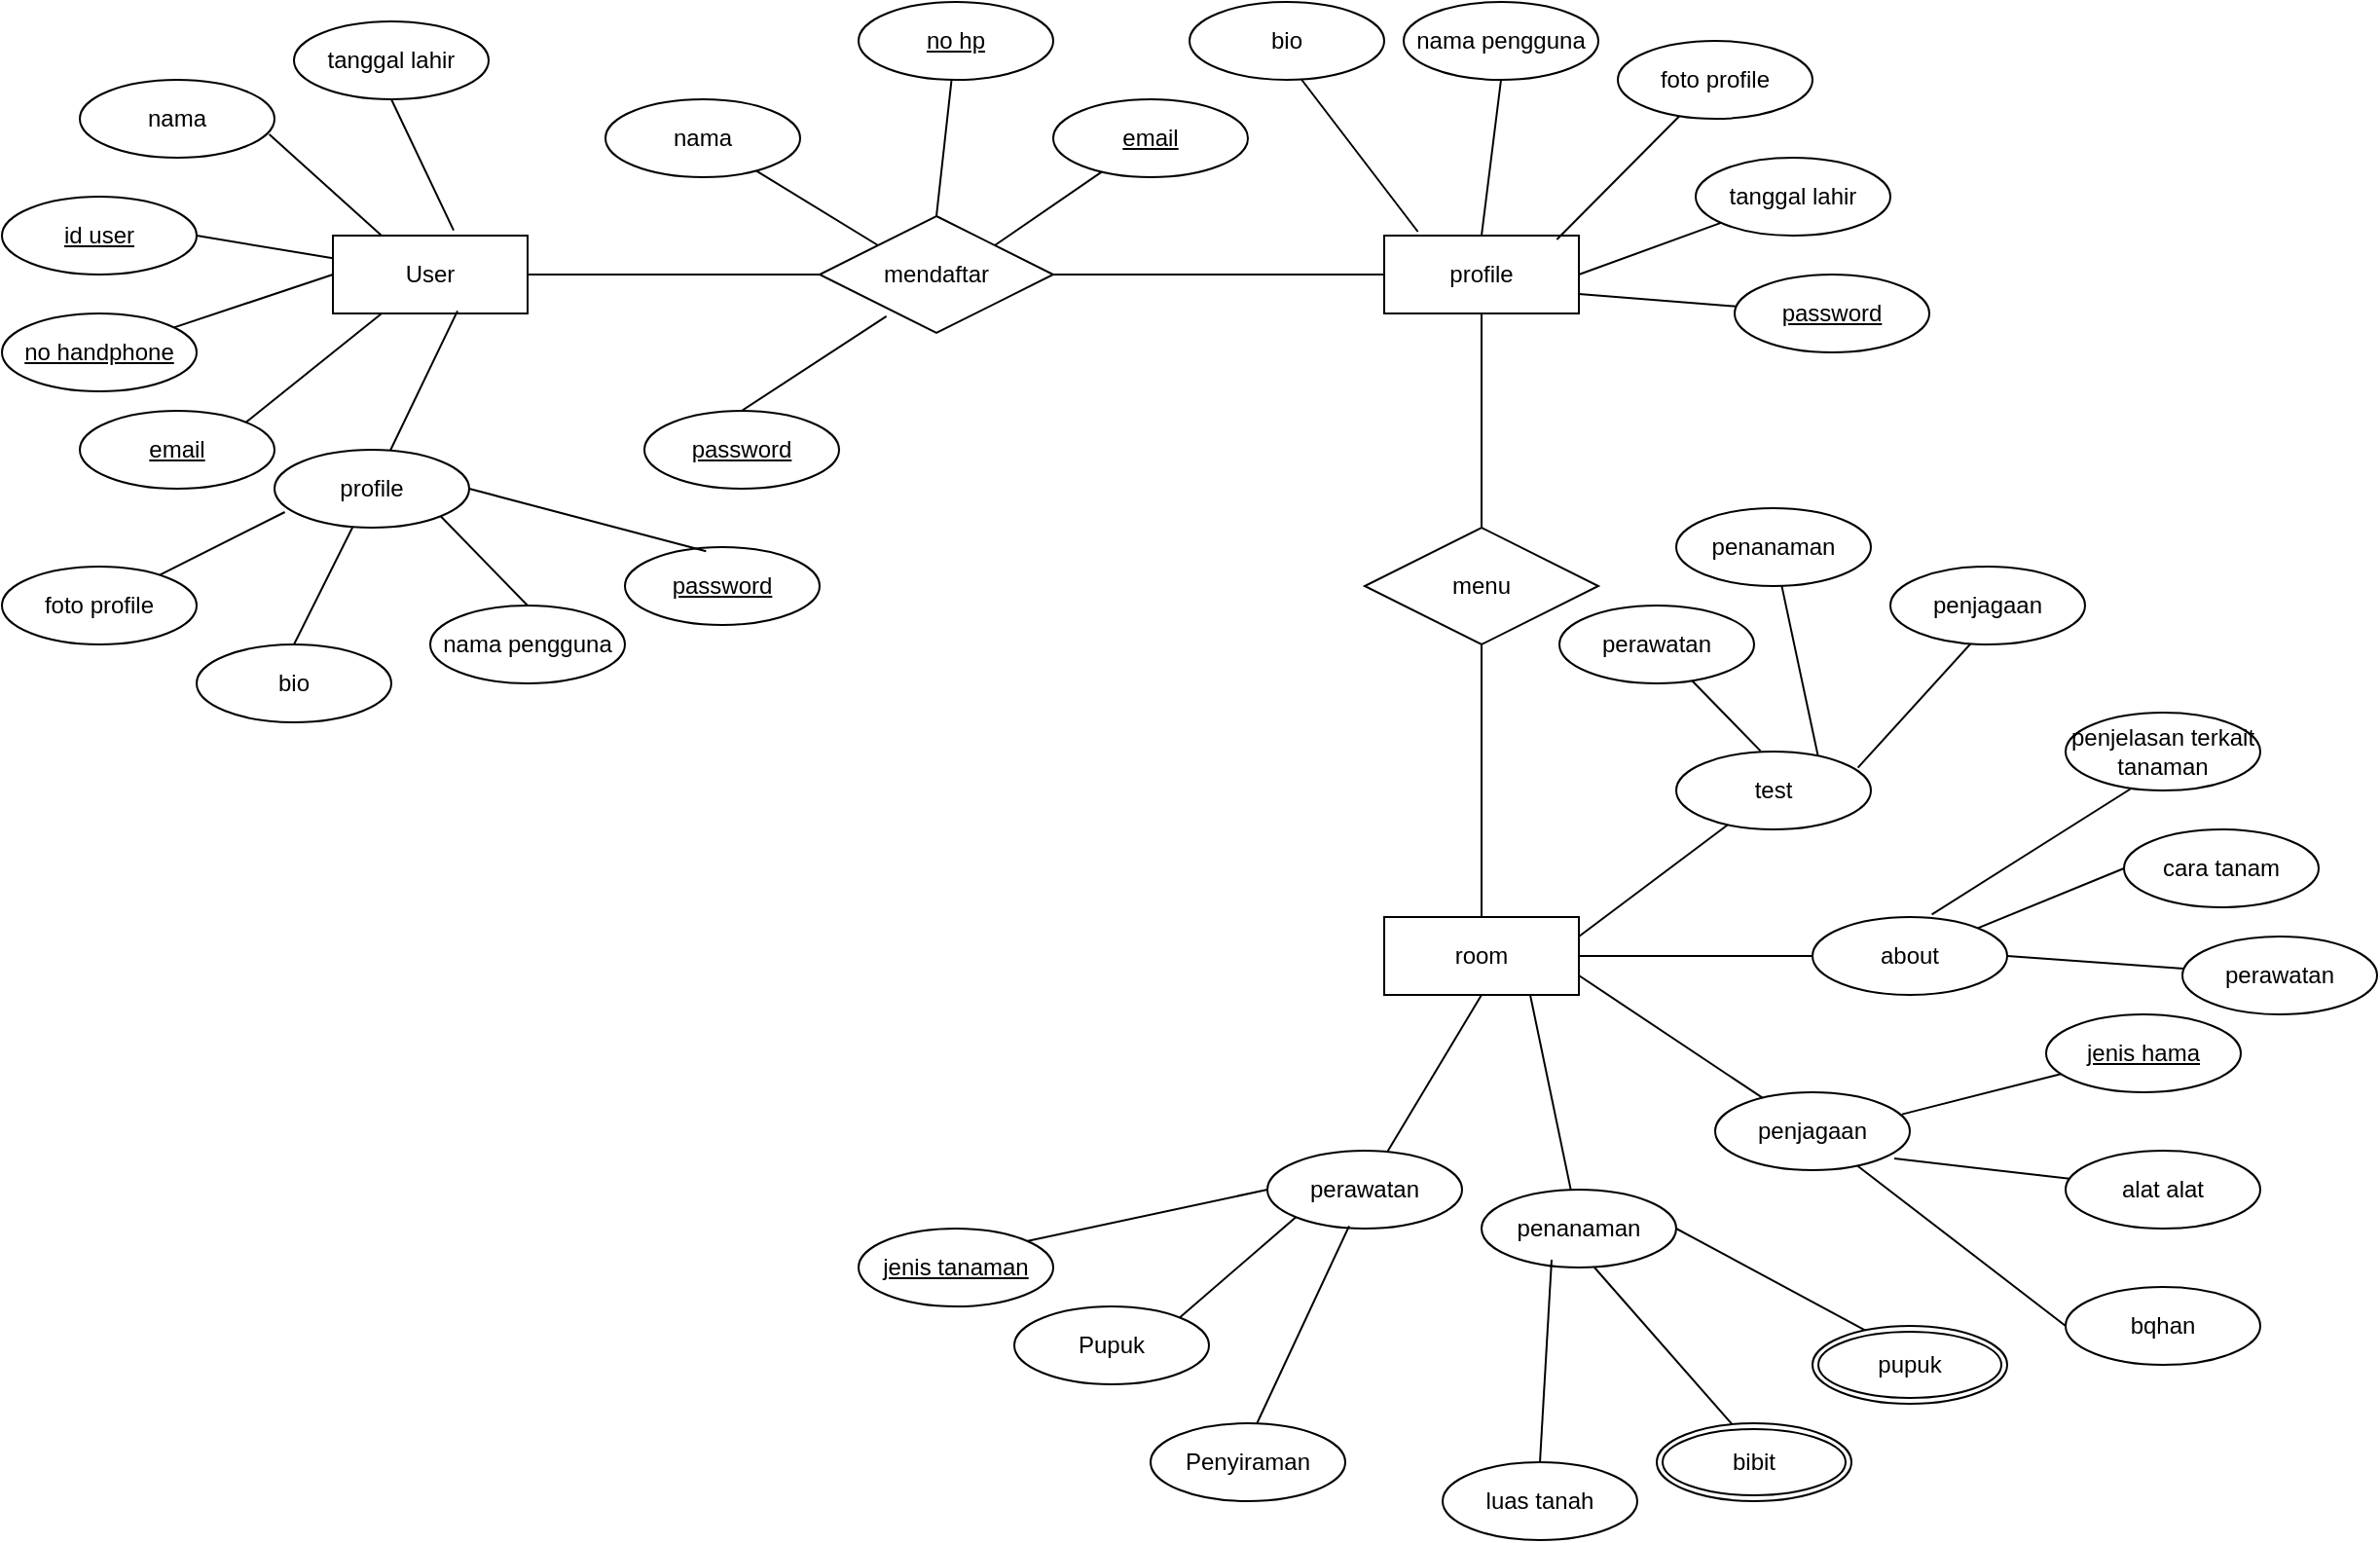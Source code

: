 <mxfile version="24.9.0">
  <diagram name="Page-1" id="0F6fi1nZjLuEXQu72_Sx">
    <mxGraphModel dx="2585" dy="1030" grid="1" gridSize="10" guides="1" tooltips="1" connect="1" arrows="1" fold="1" page="1" pageScale="1" pageWidth="1100" pageHeight="850" math="0" shadow="0">
      <root>
        <mxCell id="0" />
        <mxCell id="1" parent="0" />
        <mxCell id="apQnh0DDiQVyJaAQIJS3-1" value="User" style="whiteSpace=wrap;html=1;align=center;" parent="1" vertex="1">
          <mxGeometry x="230" y="160" width="100" height="40" as="geometry" />
        </mxCell>
        <mxCell id="apQnh0DDiQVyJaAQIJS3-2" value="nama" style="ellipse;whiteSpace=wrap;html=1;align=center;" parent="1" vertex="1">
          <mxGeometry x="100" y="80" width="100" height="40" as="geometry" />
        </mxCell>
        <mxCell id="apQnh0DDiQVyJaAQIJS3-3" value="tanggal lahir" style="ellipse;whiteSpace=wrap;html=1;align=center;" parent="1" vertex="1">
          <mxGeometry x="210" y="50" width="100" height="40" as="geometry" />
        </mxCell>
        <mxCell id="apQnh0DDiQVyJaAQIJS3-5" value="id user" style="ellipse;whiteSpace=wrap;html=1;align=center;fontStyle=4;" parent="1" vertex="1">
          <mxGeometry x="60" y="140" width="100" height="40" as="geometry" />
        </mxCell>
        <mxCell id="apQnh0DDiQVyJaAQIJS3-6" value="" style="endArrow=none;html=1;rounded=0;exitX=0.5;exitY=1;exitDx=0;exitDy=0;entryX=0.62;entryY=-0.067;entryDx=0;entryDy=0;entryPerimeter=0;" parent="1" source="apQnh0DDiQVyJaAQIJS3-3" target="apQnh0DDiQVyJaAQIJS3-1" edge="1">
          <mxGeometry relative="1" as="geometry">
            <mxPoint x="280" y="159.5" as="sourcePoint" />
            <mxPoint x="440" y="159.5" as="targetPoint" />
          </mxGeometry>
        </mxCell>
        <mxCell id="apQnh0DDiQVyJaAQIJS3-7" value="" style="endArrow=none;html=1;rounded=0;" parent="1" target="apQnh0DDiQVyJaAQIJS3-1" edge="1">
          <mxGeometry relative="1" as="geometry">
            <mxPoint x="160" y="160" as="sourcePoint" />
            <mxPoint x="320" y="160" as="targetPoint" />
          </mxGeometry>
        </mxCell>
        <mxCell id="apQnh0DDiQVyJaAQIJS3-8" value="" style="endArrow=none;html=1;rounded=0;entryX=0.25;entryY=0;entryDx=0;entryDy=0;exitX=0.973;exitY=0.7;exitDx=0;exitDy=0;exitPerimeter=0;" parent="1" source="apQnh0DDiQVyJaAQIJS3-2" target="apQnh0DDiQVyJaAQIJS3-1" edge="1">
          <mxGeometry relative="1" as="geometry">
            <mxPoint x="200" y="110" as="sourcePoint" />
            <mxPoint x="360" y="110" as="targetPoint" />
          </mxGeometry>
        </mxCell>
        <mxCell id="apQnh0DDiQVyJaAQIJS3-9" value="mendaftar" style="shape=rhombus;perimeter=rhombusPerimeter;whiteSpace=wrap;html=1;align=center;" parent="1" vertex="1">
          <mxGeometry x="480" y="150" width="120" height="60" as="geometry" />
        </mxCell>
        <mxCell id="apQnh0DDiQVyJaAQIJS3-10" value="" style="endArrow=none;html=1;rounded=0;entryX=0;entryY=0.5;entryDx=0;entryDy=0;" parent="1" source="apQnh0DDiQVyJaAQIJS3-11" target="apQnh0DDiQVyJaAQIJS3-1" edge="1">
          <mxGeometry relative="1" as="geometry">
            <mxPoint x="100" y="230" as="sourcePoint" />
            <mxPoint x="240" y="190" as="targetPoint" />
          </mxGeometry>
        </mxCell>
        <mxCell id="apQnh0DDiQVyJaAQIJS3-12" value="" style="endArrow=none;html=1;rounded=0;entryX=0;entryY=0.5;entryDx=0;entryDy=0;" parent="1" target="apQnh0DDiQVyJaAQIJS3-11" edge="1">
          <mxGeometry relative="1" as="geometry">
            <mxPoint x="100" y="230" as="sourcePoint" />
            <mxPoint x="230" y="180" as="targetPoint" />
          </mxGeometry>
        </mxCell>
        <mxCell id="apQnh0DDiQVyJaAQIJS3-11" value="no handphone" style="ellipse;whiteSpace=wrap;html=1;align=center;fontStyle=4;" parent="1" vertex="1">
          <mxGeometry x="60" y="200" width="100" height="40" as="geometry" />
        </mxCell>
        <mxCell id="apQnh0DDiQVyJaAQIJS3-14" value="email" style="ellipse;whiteSpace=wrap;html=1;align=center;fontStyle=4;" parent="1" vertex="1">
          <mxGeometry x="100" y="250" width="100" height="40" as="geometry" />
        </mxCell>
        <mxCell id="apQnh0DDiQVyJaAQIJS3-16" value="" style="endArrow=none;html=1;rounded=0;exitX=1;exitY=0;exitDx=0;exitDy=0;" parent="1" source="apQnh0DDiQVyJaAQIJS3-14" target="apQnh0DDiQVyJaAQIJS3-1" edge="1">
          <mxGeometry relative="1" as="geometry">
            <mxPoint x="480" y="280" as="sourcePoint" />
            <mxPoint x="640" y="280" as="targetPoint" />
          </mxGeometry>
        </mxCell>
        <mxCell id="apQnh0DDiQVyJaAQIJS3-17" value="" style="endArrow=none;html=1;rounded=0;exitX=1;exitY=0.5;exitDx=0;exitDy=0;" parent="1" source="apQnh0DDiQVyJaAQIJS3-1" target="apQnh0DDiQVyJaAQIJS3-9" edge="1">
          <mxGeometry relative="1" as="geometry">
            <mxPoint x="480" y="170" as="sourcePoint" />
            <mxPoint x="640" y="170" as="targetPoint" />
          </mxGeometry>
        </mxCell>
        <mxCell id="apQnh0DDiQVyJaAQIJS3-18" value="" style="endArrow=none;html=1;rounded=0;exitX=0;exitY=0;exitDx=0;exitDy=0;" parent="1" source="apQnh0DDiQVyJaAQIJS3-9" target="apQnh0DDiQVyJaAQIJS3-19" edge="1">
          <mxGeometry relative="1" as="geometry">
            <mxPoint x="490" y="170" as="sourcePoint" />
            <mxPoint x="450" y="110" as="targetPoint" />
          </mxGeometry>
        </mxCell>
        <mxCell id="apQnh0DDiQVyJaAQIJS3-19" value="nama" style="ellipse;whiteSpace=wrap;html=1;align=center;" parent="1" vertex="1">
          <mxGeometry x="370" y="90" width="100" height="40" as="geometry" />
        </mxCell>
        <mxCell id="apQnh0DDiQVyJaAQIJS3-21" value="no hp" style="ellipse;whiteSpace=wrap;html=1;align=center;fontStyle=4;" parent="1" vertex="1">
          <mxGeometry x="500" y="40" width="100" height="40" as="geometry" />
        </mxCell>
        <mxCell id="apQnh0DDiQVyJaAQIJS3-22" value="" style="endArrow=none;html=1;rounded=0;exitX=0.5;exitY=0;exitDx=0;exitDy=0;" parent="1" source="apQnh0DDiQVyJaAQIJS3-9" target="apQnh0DDiQVyJaAQIJS3-21" edge="1">
          <mxGeometry relative="1" as="geometry">
            <mxPoint x="480" y="230" as="sourcePoint" />
            <mxPoint x="640" y="230" as="targetPoint" />
          </mxGeometry>
        </mxCell>
        <mxCell id="apQnh0DDiQVyJaAQIJS3-23" value="" style="endArrow=none;html=1;rounded=0;exitX=1;exitY=0;exitDx=0;exitDy=0;" parent="1" source="apQnh0DDiQVyJaAQIJS3-9" target="apQnh0DDiQVyJaAQIJS3-24" edge="1">
          <mxGeometry relative="1" as="geometry">
            <mxPoint x="530" y="240" as="sourcePoint" />
            <mxPoint x="630" y="100" as="targetPoint" />
          </mxGeometry>
        </mxCell>
        <mxCell id="apQnh0DDiQVyJaAQIJS3-24" value="email" style="ellipse;whiteSpace=wrap;html=1;align=center;fontStyle=4;" parent="1" vertex="1">
          <mxGeometry x="600" y="90" width="100" height="40" as="geometry" />
        </mxCell>
        <mxCell id="apQnh0DDiQVyJaAQIJS3-25" value="" style="endArrow=none;html=1;rounded=0;exitX=1;exitY=0.5;exitDx=0;exitDy=0;" parent="1" source="apQnh0DDiQVyJaAQIJS3-9" edge="1">
          <mxGeometry relative="1" as="geometry">
            <mxPoint x="530" y="200" as="sourcePoint" />
            <mxPoint x="780" y="180" as="targetPoint" />
          </mxGeometry>
        </mxCell>
        <mxCell id="apQnh0DDiQVyJaAQIJS3-26" value="profile" style="whiteSpace=wrap;html=1;align=center;" parent="1" vertex="1">
          <mxGeometry x="770" y="160" width="100" height="40" as="geometry" />
        </mxCell>
        <mxCell id="apQnh0DDiQVyJaAQIJS3-27" value="" style="endArrow=none;html=1;rounded=0;exitX=0.64;exitY=0.967;exitDx=0;exitDy=0;exitPerimeter=0;" parent="1" source="apQnh0DDiQVyJaAQIJS3-1" target="apQnh0DDiQVyJaAQIJS3-28" edge="1">
          <mxGeometry relative="1" as="geometry">
            <mxPoint x="390" y="230" as="sourcePoint" />
            <mxPoint x="250" y="290" as="targetPoint" />
          </mxGeometry>
        </mxCell>
        <mxCell id="apQnh0DDiQVyJaAQIJS3-28" value="profile" style="ellipse;whiteSpace=wrap;html=1;align=center;" parent="1" vertex="1">
          <mxGeometry x="200" y="270" width="100" height="40" as="geometry" />
        </mxCell>
        <mxCell id="apQnh0DDiQVyJaAQIJS3-29" value="" style="endArrow=none;html=1;rounded=0;exitX=0.053;exitY=0.8;exitDx=0;exitDy=0;exitPerimeter=0;" parent="1" source="apQnh0DDiQVyJaAQIJS3-28" target="apQnh0DDiQVyJaAQIJS3-30" edge="1">
          <mxGeometry relative="1" as="geometry">
            <mxPoint x="390" y="230" as="sourcePoint" />
            <mxPoint x="120" y="340" as="targetPoint" />
          </mxGeometry>
        </mxCell>
        <mxCell id="apQnh0DDiQVyJaAQIJS3-30" value="foto profile" style="ellipse;whiteSpace=wrap;html=1;align=center;" parent="1" vertex="1">
          <mxGeometry x="60" y="330" width="100" height="40" as="geometry" />
        </mxCell>
        <mxCell id="apQnh0DDiQVyJaAQIJS3-32" value="bio" style="ellipse;whiteSpace=wrap;html=1;align=center;" parent="1" vertex="1">
          <mxGeometry x="160" y="370" width="100" height="40" as="geometry" />
        </mxCell>
        <mxCell id="apQnh0DDiQVyJaAQIJS3-34" value="" style="endArrow=none;html=1;rounded=0;entryX=0.5;entryY=0;entryDx=0;entryDy=0;" parent="1" source="apQnh0DDiQVyJaAQIJS3-28" target="apQnh0DDiQVyJaAQIJS3-32" edge="1">
          <mxGeometry relative="1" as="geometry">
            <mxPoint x="390" y="390" as="sourcePoint" />
            <mxPoint x="550" y="390" as="targetPoint" />
          </mxGeometry>
        </mxCell>
        <mxCell id="apQnh0DDiQVyJaAQIJS3-35" value="nama pengguna" style="ellipse;whiteSpace=wrap;html=1;align=center;" parent="1" vertex="1">
          <mxGeometry x="280" y="350" width="100" height="40" as="geometry" />
        </mxCell>
        <mxCell id="apQnh0DDiQVyJaAQIJS3-36" value="" style="endArrow=none;html=1;rounded=0;exitX=1;exitY=1;exitDx=0;exitDy=0;entryX=0.5;entryY=0;entryDx=0;entryDy=0;" parent="1" source="apQnh0DDiQVyJaAQIJS3-28" target="apQnh0DDiQVyJaAQIJS3-35" edge="1">
          <mxGeometry relative="1" as="geometry">
            <mxPoint x="400" y="300" as="sourcePoint" />
            <mxPoint x="560" y="300" as="targetPoint" />
          </mxGeometry>
        </mxCell>
        <mxCell id="apQnh0DDiQVyJaAQIJS3-37" value="" style="endArrow=none;html=1;rounded=0;exitX=0.173;exitY=-0.05;exitDx=0;exitDy=0;exitPerimeter=0;" parent="1" source="apQnh0DDiQVyJaAQIJS3-26" edge="1">
          <mxGeometry relative="1" as="geometry">
            <mxPoint x="920" y="280" as="sourcePoint" />
            <mxPoint x="720" y="70" as="targetPoint" />
          </mxGeometry>
        </mxCell>
        <mxCell id="apQnh0DDiQVyJaAQIJS3-38" value="bio" style="ellipse;whiteSpace=wrap;html=1;align=center;" parent="1" vertex="1">
          <mxGeometry x="670" y="40" width="100" height="40" as="geometry" />
        </mxCell>
        <mxCell id="apQnh0DDiQVyJaAQIJS3-39" value="" style="endArrow=none;html=1;rounded=0;entryX=0.5;entryY=0;entryDx=0;entryDy=0;exitX=0.5;exitY=1;exitDx=0;exitDy=0;" parent="1" source="apQnh0DDiQVyJaAQIJS3-40" target="apQnh0DDiQVyJaAQIJS3-26" edge="1">
          <mxGeometry relative="1" as="geometry">
            <mxPoint x="810" y="80" as="sourcePoint" />
            <mxPoint x="800" y="80" as="targetPoint" />
          </mxGeometry>
        </mxCell>
        <mxCell id="apQnh0DDiQVyJaAQIJS3-40" value="nama pengguna" style="ellipse;whiteSpace=wrap;html=1;align=center;" parent="1" vertex="1">
          <mxGeometry x="780" y="40" width="100" height="40" as="geometry" />
        </mxCell>
        <mxCell id="apQnh0DDiQVyJaAQIJS3-41" value="" style="endArrow=none;html=1;rounded=0;exitX=0.887;exitY=0.05;exitDx=0;exitDy=0;exitPerimeter=0;" parent="1" source="apQnh0DDiQVyJaAQIJS3-26" target="apQnh0DDiQVyJaAQIJS3-42" edge="1">
          <mxGeometry relative="1" as="geometry">
            <mxPoint x="960" y="240" as="sourcePoint" />
            <mxPoint x="940" y="80" as="targetPoint" />
          </mxGeometry>
        </mxCell>
        <mxCell id="apQnh0DDiQVyJaAQIJS3-42" value="foto profile" style="ellipse;whiteSpace=wrap;html=1;align=center;" parent="1" vertex="1">
          <mxGeometry x="890" y="60" width="100" height="40" as="geometry" />
        </mxCell>
        <mxCell id="apQnh0DDiQVyJaAQIJS3-43" value="" style="endArrow=none;html=1;rounded=0;exitX=1;exitY=0.5;exitDx=0;exitDy=0;" parent="1" source="apQnh0DDiQVyJaAQIJS3-26" target="apQnh0DDiQVyJaAQIJS3-44" edge="1">
          <mxGeometry relative="1" as="geometry">
            <mxPoint x="900" y="190" as="sourcePoint" />
            <mxPoint x="980" y="140" as="targetPoint" />
          </mxGeometry>
        </mxCell>
        <mxCell id="apQnh0DDiQVyJaAQIJS3-44" value="tanggal lahir" style="ellipse;whiteSpace=wrap;html=1;align=center;" parent="1" vertex="1">
          <mxGeometry x="930" y="120" width="100" height="40" as="geometry" />
        </mxCell>
        <mxCell id="apQnh0DDiQVyJaAQIJS3-45" value="" style="endArrow=none;html=1;rounded=0;exitX=1;exitY=0.75;exitDx=0;exitDy=0;" parent="1" source="apQnh0DDiQVyJaAQIJS3-26" edge="1">
          <mxGeometry relative="1" as="geometry">
            <mxPoint x="1000" y="210" as="sourcePoint" />
            <mxPoint x="950.83" y="196.37" as="targetPoint" />
          </mxGeometry>
        </mxCell>
        <mxCell id="apQnh0DDiQVyJaAQIJS3-47" value="password" style="ellipse;whiteSpace=wrap;html=1;align=center;fontStyle=4;" parent="1" vertex="1">
          <mxGeometry x="950" y="180" width="100" height="40" as="geometry" />
        </mxCell>
        <mxCell id="apQnh0DDiQVyJaAQIJS3-48" value="password" style="ellipse;whiteSpace=wrap;html=1;align=center;fontStyle=4;" parent="1" vertex="1">
          <mxGeometry x="380" y="320" width="100" height="40" as="geometry" />
        </mxCell>
        <mxCell id="apQnh0DDiQVyJaAQIJS3-49" value="" style="endArrow=none;html=1;rounded=0;exitX=1;exitY=0.5;exitDx=0;exitDy=0;entryX=0.417;entryY=0.054;entryDx=0;entryDy=0;entryPerimeter=0;" parent="1" source="apQnh0DDiQVyJaAQIJS3-28" target="apQnh0DDiQVyJaAQIJS3-48" edge="1">
          <mxGeometry relative="1" as="geometry">
            <mxPoint x="310" y="290" as="sourcePoint" />
            <mxPoint x="400" y="300" as="targetPoint" />
          </mxGeometry>
        </mxCell>
        <mxCell id="apQnh0DDiQVyJaAQIJS3-50" value="" style="endArrow=none;html=1;rounded=0;exitX=0.5;exitY=1;exitDx=0;exitDy=0;" parent="1" source="apQnh0DDiQVyJaAQIJS3-26" edge="1">
          <mxGeometry relative="1" as="geometry">
            <mxPoint x="800" y="240" as="sourcePoint" />
            <mxPoint x="820" y="320" as="targetPoint" />
          </mxGeometry>
        </mxCell>
        <mxCell id="apQnh0DDiQVyJaAQIJS3-51" value="menu" style="shape=rhombus;perimeter=rhombusPerimeter;whiteSpace=wrap;html=1;align=center;" parent="1" vertex="1">
          <mxGeometry x="760" y="310" width="120" height="60" as="geometry" />
        </mxCell>
        <mxCell id="apQnh0DDiQVyJaAQIJS3-53" value="password" style="ellipse;whiteSpace=wrap;html=1;align=center;fontStyle=4;" parent="1" vertex="1">
          <mxGeometry x="390" y="250" width="100" height="40" as="geometry" />
        </mxCell>
        <mxCell id="apQnh0DDiQVyJaAQIJS3-54" value="" style="endArrow=none;html=1;rounded=0;exitX=0.5;exitY=0;exitDx=0;exitDy=0;entryX=0.286;entryY=0.857;entryDx=0;entryDy=0;entryPerimeter=0;" parent="1" source="apQnh0DDiQVyJaAQIJS3-53" target="apQnh0DDiQVyJaAQIJS3-9" edge="1">
          <mxGeometry relative="1" as="geometry">
            <mxPoint x="600" y="190" as="sourcePoint" />
            <mxPoint x="760" y="190" as="targetPoint" />
          </mxGeometry>
        </mxCell>
        <mxCell id="apQnh0DDiQVyJaAQIJS3-55" value="" style="endArrow=none;html=1;rounded=0;entryX=0.5;entryY=1;entryDx=0;entryDy=0;" parent="1" target="apQnh0DDiQVyJaAQIJS3-51" edge="1">
          <mxGeometry relative="1" as="geometry">
            <mxPoint x="820" y="510" as="sourcePoint" />
            <mxPoint x="860" y="450" as="targetPoint" />
          </mxGeometry>
        </mxCell>
        <mxCell id="apQnh0DDiQVyJaAQIJS3-57" value="room" style="whiteSpace=wrap;html=1;align=center;" parent="1" vertex="1">
          <mxGeometry x="770" y="510" width="100" height="40" as="geometry" />
        </mxCell>
        <mxCell id="apQnh0DDiQVyJaAQIJS3-58" value="test" style="ellipse;whiteSpace=wrap;html=1;align=center;" parent="1" vertex="1">
          <mxGeometry x="920" y="425" width="100" height="40" as="geometry" />
        </mxCell>
        <mxCell id="apQnh0DDiQVyJaAQIJS3-59" value="" style="endArrow=none;html=1;rounded=0;entryX=1;entryY=0.25;entryDx=0;entryDy=0;" parent="1" source="apQnh0DDiQVyJaAQIJS3-58" target="apQnh0DDiQVyJaAQIJS3-57" edge="1">
          <mxGeometry relative="1" as="geometry">
            <mxPoint x="980" y="440" as="sourcePoint" />
            <mxPoint x="990" y="390" as="targetPoint" />
          </mxGeometry>
        </mxCell>
        <mxCell id="apQnh0DDiQVyJaAQIJS3-60" value="" style="endArrow=none;html=1;rounded=0;exitX=1;exitY=0.5;exitDx=0;exitDy=0;entryX=0;entryY=0.5;entryDx=0;entryDy=0;" parent="1" source="apQnh0DDiQVyJaAQIJS3-57" target="apQnh0DDiQVyJaAQIJS3-62" edge="1">
          <mxGeometry relative="1" as="geometry">
            <mxPoint x="880" y="540" as="sourcePoint" />
            <mxPoint x="950" y="510" as="targetPoint" />
          </mxGeometry>
        </mxCell>
        <mxCell id="apQnh0DDiQVyJaAQIJS3-62" value="about" style="ellipse;whiteSpace=wrap;html=1;align=center;" parent="1" vertex="1">
          <mxGeometry x="990" y="510" width="100" height="40" as="geometry" />
        </mxCell>
        <mxCell id="apQnh0DDiQVyJaAQIJS3-63" value="" style="endArrow=none;html=1;rounded=0;exitX=1;exitY=0.75;exitDx=0;exitDy=0;" parent="1" source="apQnh0DDiQVyJaAQIJS3-57" target="apQnh0DDiQVyJaAQIJS3-64" edge="1">
          <mxGeometry relative="1" as="geometry">
            <mxPoint x="870" y="560" as="sourcePoint" />
            <mxPoint x="1000" y="560" as="targetPoint" />
          </mxGeometry>
        </mxCell>
        <mxCell id="apQnh0DDiQVyJaAQIJS3-64" value="penjagaan" style="ellipse;whiteSpace=wrap;html=1;align=center;" parent="1" vertex="1">
          <mxGeometry x="940" y="600" width="100" height="40" as="geometry" />
        </mxCell>
        <mxCell id="apQnh0DDiQVyJaAQIJS3-65" value="penanaman" style="ellipse;whiteSpace=wrap;html=1;align=center;" parent="1" vertex="1">
          <mxGeometry x="820" y="650" width="100" height="40" as="geometry" />
        </mxCell>
        <mxCell id="apQnh0DDiQVyJaAQIJS3-68" value="" style="endArrow=none;html=1;rounded=0;exitX=0.75;exitY=1;exitDx=0;exitDy=0;" parent="1" source="apQnh0DDiQVyJaAQIJS3-57" target="apQnh0DDiQVyJaAQIJS3-65" edge="1">
          <mxGeometry relative="1" as="geometry">
            <mxPoint x="850" y="560" as="sourcePoint" />
            <mxPoint x="1080" y="610" as="targetPoint" />
          </mxGeometry>
        </mxCell>
        <mxCell id="apQnh0DDiQVyJaAQIJS3-69" value="" style="endArrow=none;html=1;rounded=0;exitX=0.5;exitY=1;exitDx=0;exitDy=0;" parent="1" source="apQnh0DDiQVyJaAQIJS3-57" target="apQnh0DDiQVyJaAQIJS3-70" edge="1">
          <mxGeometry relative="1" as="geometry">
            <mxPoint x="810" y="520" as="sourcePoint" />
            <mxPoint x="820" y="630" as="targetPoint" />
          </mxGeometry>
        </mxCell>
        <mxCell id="apQnh0DDiQVyJaAQIJS3-70" value="perawatan" style="ellipse;whiteSpace=wrap;html=1;align=center;" parent="1" vertex="1">
          <mxGeometry x="710" y="630" width="100" height="40" as="geometry" />
        </mxCell>
        <mxCell id="jAPxzFUOVxol9XaJ-HOr-2" value="luas tanah" style="ellipse;whiteSpace=wrap;html=1;align=center;" parent="1" vertex="1">
          <mxGeometry x="800" y="790" width="100" height="40" as="geometry" />
        </mxCell>
        <mxCell id="jAPxzFUOVxol9XaJ-HOr-4" value="" style="endArrow=none;html=1;rounded=0;exitX=0.58;exitY=1;exitDx=0;exitDy=0;exitPerimeter=0;entryX=0.3;entryY=0.05;entryDx=0;entryDy=0;entryPerimeter=0;" parent="1" source="apQnh0DDiQVyJaAQIJS3-65" edge="1">
          <mxGeometry relative="1" as="geometry">
            <mxPoint x="960" y="750" as="sourcePoint" />
            <mxPoint x="950" y="772" as="targetPoint" />
          </mxGeometry>
        </mxCell>
        <mxCell id="jAPxzFUOVxol9XaJ-HOr-5" value="" style="endArrow=none;html=1;rounded=0;entryX=0.5;entryY=0;entryDx=0;entryDy=0;exitX=0.36;exitY=0.9;exitDx=0;exitDy=0;exitPerimeter=0;" parent="1" source="apQnh0DDiQVyJaAQIJS3-65" target="jAPxzFUOVxol9XaJ-HOr-2" edge="1">
          <mxGeometry relative="1" as="geometry">
            <mxPoint x="820" y="750" as="sourcePoint" />
            <mxPoint x="980" y="750" as="targetPoint" />
          </mxGeometry>
        </mxCell>
        <mxCell id="jAPxzFUOVxol9XaJ-HOr-7" value="" style="endArrow=none;html=1;rounded=0;exitX=1;exitY=0.5;exitDx=0;exitDy=0;" parent="1" source="apQnh0DDiQVyJaAQIJS3-65" edge="1">
          <mxGeometry relative="1" as="geometry">
            <mxPoint x="1170" y="690" as="sourcePoint" />
            <mxPoint x="1020.184" y="723.945" as="targetPoint" />
          </mxGeometry>
        </mxCell>
        <mxCell id="jAPxzFUOVxol9XaJ-HOr-9" value="bibit" style="ellipse;shape=doubleEllipse;margin=3;whiteSpace=wrap;html=1;align=center;" parent="1" vertex="1">
          <mxGeometry x="910" y="770" width="100" height="40" as="geometry" />
        </mxCell>
        <mxCell id="jAPxzFUOVxol9XaJ-HOr-10" value="pupuk" style="ellipse;shape=doubleEllipse;margin=3;whiteSpace=wrap;html=1;align=center;" parent="1" vertex="1">
          <mxGeometry x="990" y="720" width="100" height="40" as="geometry" />
        </mxCell>
        <mxCell id="Ht63HfaZOrjBeJGnBg6k-1" value="" style="endArrow=none;html=1;rounded=0;entryX=0;entryY=1;entryDx=0;entryDy=0;" edge="1" parent="1" target="apQnh0DDiQVyJaAQIJS3-70">
          <mxGeometry relative="1" as="geometry">
            <mxPoint x="660" y="720" as="sourcePoint" />
            <mxPoint x="770" y="730" as="targetPoint" />
          </mxGeometry>
        </mxCell>
        <mxCell id="Ht63HfaZOrjBeJGnBg6k-2" value="Pupuk" style="ellipse;whiteSpace=wrap;html=1;align=center;" vertex="1" parent="1">
          <mxGeometry x="580" y="710" width="100" height="40" as="geometry" />
        </mxCell>
        <mxCell id="Ht63HfaZOrjBeJGnBg6k-3" value="" style="endArrow=none;html=1;rounded=0;entryX=0.42;entryY=0.967;entryDx=0;entryDy=0;entryPerimeter=0;" edge="1" parent="1" target="apQnh0DDiQVyJaAQIJS3-70">
          <mxGeometry relative="1" as="geometry">
            <mxPoint x="700" y="780" as="sourcePoint" />
            <mxPoint x="800" y="760" as="targetPoint" />
          </mxGeometry>
        </mxCell>
        <mxCell id="Ht63HfaZOrjBeJGnBg6k-4" value="Penyiraman" style="ellipse;whiteSpace=wrap;html=1;align=center;" vertex="1" parent="1">
          <mxGeometry x="650" y="770" width="100" height="40" as="geometry" />
        </mxCell>
        <mxCell id="Ht63HfaZOrjBeJGnBg6k-5" value="" style="endArrow=none;html=1;rounded=0;entryX=0;entryY=0.5;entryDx=0;entryDy=0;" edge="1" parent="1" target="apQnh0DDiQVyJaAQIJS3-70">
          <mxGeometry relative="1" as="geometry">
            <mxPoint x="570" y="680" as="sourcePoint" />
            <mxPoint x="800" y="760" as="targetPoint" />
          </mxGeometry>
        </mxCell>
        <mxCell id="Ht63HfaZOrjBeJGnBg6k-11" value="jenis tanaman" style="ellipse;whiteSpace=wrap;html=1;align=center;fontStyle=4;" vertex="1" parent="1">
          <mxGeometry x="500" y="670" width="100" height="40" as="geometry" />
        </mxCell>
        <mxCell id="Ht63HfaZOrjBeJGnBg6k-12" value="jenis hama" style="ellipse;whiteSpace=wrap;html=1;align=center;fontStyle=4;" vertex="1" parent="1">
          <mxGeometry x="1110" y="560" width="100" height="40" as="geometry" />
        </mxCell>
        <mxCell id="Ht63HfaZOrjBeJGnBg6k-13" value="" style="endArrow=none;html=1;rounded=0;exitX=0.96;exitY=0.283;exitDx=0;exitDy=0;exitPerimeter=0;" edge="1" parent="1" source="apQnh0DDiQVyJaAQIJS3-64" target="Ht63HfaZOrjBeJGnBg6k-12">
          <mxGeometry relative="1" as="geometry">
            <mxPoint x="1030" y="700" as="sourcePoint" />
            <mxPoint x="1190" y="700" as="targetPoint" />
          </mxGeometry>
        </mxCell>
        <mxCell id="Ht63HfaZOrjBeJGnBg6k-14" value="" style="endArrow=none;html=1;rounded=0;exitX=0.92;exitY=0.85;exitDx=0;exitDy=0;exitPerimeter=0;" edge="1" parent="1" source="apQnh0DDiQVyJaAQIJS3-64" target="Ht63HfaZOrjBeJGnBg6k-15">
          <mxGeometry relative="1" as="geometry">
            <mxPoint x="1030" y="700" as="sourcePoint" />
            <mxPoint x="1190" y="700" as="targetPoint" />
          </mxGeometry>
        </mxCell>
        <mxCell id="Ht63HfaZOrjBeJGnBg6k-15" value="alat alat" style="ellipse;whiteSpace=wrap;html=1;align=center;" vertex="1" parent="1">
          <mxGeometry x="1120" y="630" width="100" height="40" as="geometry" />
        </mxCell>
        <mxCell id="Ht63HfaZOrjBeJGnBg6k-16" value="bqhan" style="ellipse;whiteSpace=wrap;html=1;align=center;" vertex="1" parent="1">
          <mxGeometry x="1120" y="700" width="100" height="40" as="geometry" />
        </mxCell>
        <mxCell id="Ht63HfaZOrjBeJGnBg6k-17" value="" style="endArrow=none;html=1;rounded=0;entryX=0;entryY=0.5;entryDx=0;entryDy=0;" edge="1" parent="1" source="apQnh0DDiQVyJaAQIJS3-64" target="Ht63HfaZOrjBeJGnBg6k-16">
          <mxGeometry relative="1" as="geometry">
            <mxPoint x="920" y="720" as="sourcePoint" />
            <mxPoint x="1080" y="720" as="targetPoint" />
          </mxGeometry>
        </mxCell>
        <mxCell id="Ht63HfaZOrjBeJGnBg6k-18" value="" style="endArrow=none;html=1;rounded=0;entryX=0.613;entryY=-0.033;entryDx=0;entryDy=0;entryPerimeter=0;" edge="1" parent="1" target="apQnh0DDiQVyJaAQIJS3-62">
          <mxGeometry relative="1" as="geometry">
            <mxPoint x="1160" y="440" as="sourcePoint" />
            <mxPoint x="1050" y="390" as="targetPoint" />
          </mxGeometry>
        </mxCell>
        <mxCell id="Ht63HfaZOrjBeJGnBg6k-19" value="penjelasan terkait tanaman" style="ellipse;whiteSpace=wrap;html=1;align=center;" vertex="1" parent="1">
          <mxGeometry x="1120" y="405" width="100" height="40" as="geometry" />
        </mxCell>
        <mxCell id="Ht63HfaZOrjBeJGnBg6k-20" value="cara tanam" style="ellipse;whiteSpace=wrap;html=1;align=center;" vertex="1" parent="1">
          <mxGeometry x="1150" y="465" width="100" height="40" as="geometry" />
        </mxCell>
        <mxCell id="Ht63HfaZOrjBeJGnBg6k-21" value="" style="endArrow=none;html=1;rounded=0;entryX=0;entryY=0.5;entryDx=0;entryDy=0;" edge="1" parent="1" source="apQnh0DDiQVyJaAQIJS3-62" target="Ht63HfaZOrjBeJGnBg6k-20">
          <mxGeometry relative="1" as="geometry">
            <mxPoint x="890" y="390" as="sourcePoint" />
            <mxPoint x="1050" y="390" as="targetPoint" />
          </mxGeometry>
        </mxCell>
        <mxCell id="Ht63HfaZOrjBeJGnBg6k-22" value="" style="endArrow=none;html=1;rounded=0;exitX=1;exitY=0.5;exitDx=0;exitDy=0;" edge="1" parent="1" source="apQnh0DDiQVyJaAQIJS3-62" target="Ht63HfaZOrjBeJGnBg6k-23">
          <mxGeometry relative="1" as="geometry">
            <mxPoint x="890" y="390" as="sourcePoint" />
            <mxPoint x="1180" y="540" as="targetPoint" />
          </mxGeometry>
        </mxCell>
        <mxCell id="Ht63HfaZOrjBeJGnBg6k-23" value="perawatan" style="ellipse;whiteSpace=wrap;html=1;align=center;" vertex="1" parent="1">
          <mxGeometry x="1180" y="520" width="100" height="40" as="geometry" />
        </mxCell>
        <mxCell id="Ht63HfaZOrjBeJGnBg6k-24" value="perawatan" style="ellipse;whiteSpace=wrap;html=1;align=center;" vertex="1" parent="1">
          <mxGeometry x="860" y="350" width="100" height="40" as="geometry" />
        </mxCell>
        <mxCell id="Ht63HfaZOrjBeJGnBg6k-25" value="" style="endArrow=none;html=1;rounded=0;exitX=0.433;exitY=-0.008;exitDx=0;exitDy=0;exitPerimeter=0;" edge="1" parent="1" source="apQnh0DDiQVyJaAQIJS3-58" target="Ht63HfaZOrjBeJGnBg6k-24">
          <mxGeometry relative="1" as="geometry">
            <mxPoint x="890" y="570" as="sourcePoint" />
            <mxPoint x="1050" y="570" as="targetPoint" />
          </mxGeometry>
        </mxCell>
        <mxCell id="Ht63HfaZOrjBeJGnBg6k-26" value="" style="endArrow=none;html=1;rounded=0;exitX=0.727;exitY=0.042;exitDx=0;exitDy=0;exitPerimeter=0;" edge="1" parent="1" source="apQnh0DDiQVyJaAQIJS3-58" target="Ht63HfaZOrjBeJGnBg6k-27">
          <mxGeometry relative="1" as="geometry">
            <mxPoint x="870" y="510" as="sourcePoint" />
            <mxPoint x="1020" y="340" as="targetPoint" />
          </mxGeometry>
        </mxCell>
        <mxCell id="Ht63HfaZOrjBeJGnBg6k-27" value="penanaman" style="ellipse;whiteSpace=wrap;html=1;align=center;" vertex="1" parent="1">
          <mxGeometry x="920" y="300" width="100" height="40" as="geometry" />
        </mxCell>
        <mxCell id="Ht63HfaZOrjBeJGnBg6k-28" value="" style="endArrow=none;html=1;rounded=0;entryX=0.933;entryY=0.208;entryDx=0;entryDy=0;entryPerimeter=0;" edge="1" parent="1" target="apQnh0DDiQVyJaAQIJS3-58">
          <mxGeometry relative="1" as="geometry">
            <mxPoint x="1080" y="360" as="sourcePoint" />
            <mxPoint x="1030" y="340" as="targetPoint" />
          </mxGeometry>
        </mxCell>
        <mxCell id="Ht63HfaZOrjBeJGnBg6k-29" value="penjagaan" style="ellipse;whiteSpace=wrap;html=1;align=center;" vertex="1" parent="1">
          <mxGeometry x="1030" y="330" width="100" height="40" as="geometry" />
        </mxCell>
      </root>
    </mxGraphModel>
  </diagram>
</mxfile>

